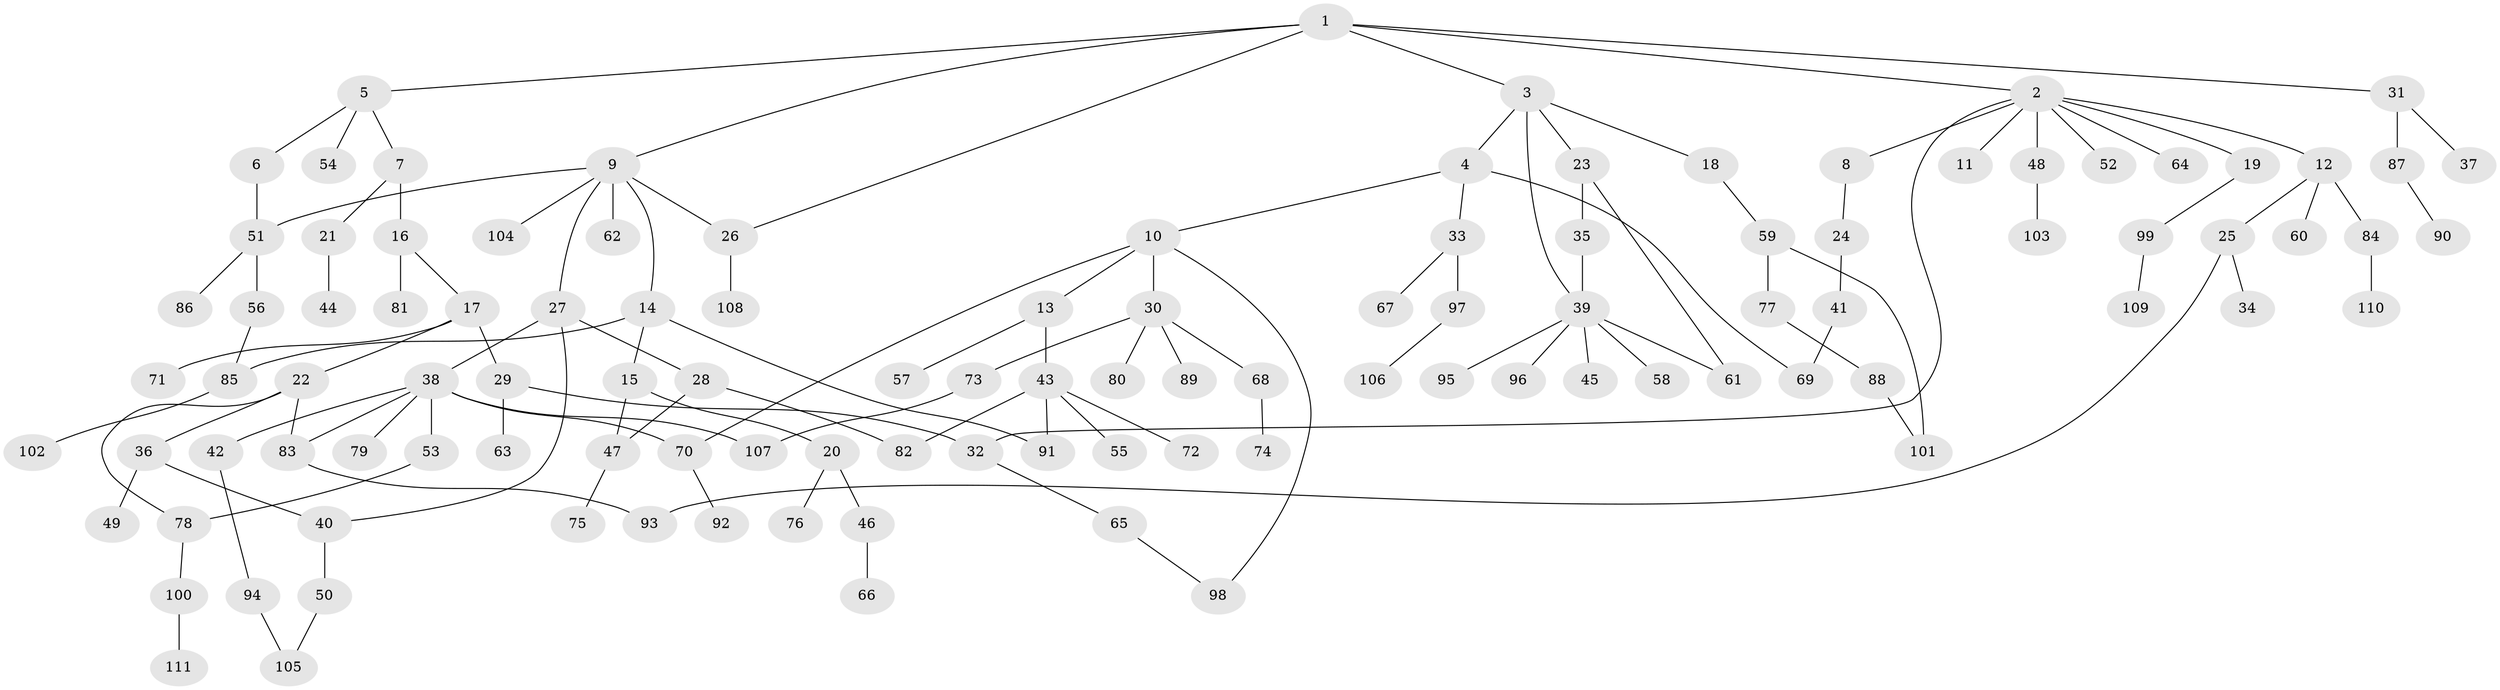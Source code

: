 // Generated by graph-tools (version 1.1) at 2025/34/03/09/25 02:34:12]
// undirected, 111 vertices, 129 edges
graph export_dot {
graph [start="1"]
  node [color=gray90,style=filled];
  1;
  2;
  3;
  4;
  5;
  6;
  7;
  8;
  9;
  10;
  11;
  12;
  13;
  14;
  15;
  16;
  17;
  18;
  19;
  20;
  21;
  22;
  23;
  24;
  25;
  26;
  27;
  28;
  29;
  30;
  31;
  32;
  33;
  34;
  35;
  36;
  37;
  38;
  39;
  40;
  41;
  42;
  43;
  44;
  45;
  46;
  47;
  48;
  49;
  50;
  51;
  52;
  53;
  54;
  55;
  56;
  57;
  58;
  59;
  60;
  61;
  62;
  63;
  64;
  65;
  66;
  67;
  68;
  69;
  70;
  71;
  72;
  73;
  74;
  75;
  76;
  77;
  78;
  79;
  80;
  81;
  82;
  83;
  84;
  85;
  86;
  87;
  88;
  89;
  90;
  91;
  92;
  93;
  94;
  95;
  96;
  97;
  98;
  99;
  100;
  101;
  102;
  103;
  104;
  105;
  106;
  107;
  108;
  109;
  110;
  111;
  1 -- 2;
  1 -- 3;
  1 -- 5;
  1 -- 9;
  1 -- 31;
  1 -- 26;
  2 -- 8;
  2 -- 11;
  2 -- 12;
  2 -- 19;
  2 -- 32;
  2 -- 48;
  2 -- 52;
  2 -- 64;
  3 -- 4;
  3 -- 18;
  3 -- 23;
  3 -- 39;
  4 -- 10;
  4 -- 33;
  4 -- 69;
  5 -- 6;
  5 -- 7;
  5 -- 54;
  6 -- 51;
  7 -- 16;
  7 -- 21;
  8 -- 24;
  9 -- 14;
  9 -- 26;
  9 -- 27;
  9 -- 62;
  9 -- 104;
  9 -- 51;
  10 -- 13;
  10 -- 30;
  10 -- 98;
  10 -- 70;
  12 -- 25;
  12 -- 60;
  12 -- 84;
  13 -- 43;
  13 -- 57;
  14 -- 15;
  14 -- 85;
  14 -- 91;
  15 -- 20;
  15 -- 47;
  16 -- 17;
  16 -- 81;
  17 -- 22;
  17 -- 29;
  17 -- 71;
  18 -- 59;
  19 -- 99;
  20 -- 46;
  20 -- 76;
  21 -- 44;
  22 -- 36;
  22 -- 83;
  22 -- 78;
  23 -- 35;
  23 -- 61;
  24 -- 41;
  25 -- 34;
  25 -- 93;
  26 -- 108;
  27 -- 28;
  27 -- 38;
  27 -- 40;
  28 -- 82;
  28 -- 47;
  29 -- 63;
  29 -- 32;
  30 -- 68;
  30 -- 73;
  30 -- 80;
  30 -- 89;
  31 -- 37;
  31 -- 87;
  32 -- 65;
  33 -- 67;
  33 -- 97;
  35 -- 39;
  36 -- 40;
  36 -- 49;
  38 -- 42;
  38 -- 53;
  38 -- 70;
  38 -- 79;
  38 -- 107;
  38 -- 83;
  39 -- 45;
  39 -- 58;
  39 -- 61;
  39 -- 95;
  39 -- 96;
  40 -- 50;
  41 -- 69;
  42 -- 94;
  43 -- 55;
  43 -- 72;
  43 -- 82;
  43 -- 91;
  46 -- 66;
  47 -- 75;
  48 -- 103;
  50 -- 105;
  51 -- 56;
  51 -- 86;
  53 -- 78;
  56 -- 85;
  59 -- 77;
  59 -- 101;
  65 -- 98;
  68 -- 74;
  70 -- 92;
  73 -- 107;
  77 -- 88;
  78 -- 100;
  83 -- 93;
  84 -- 110;
  85 -- 102;
  87 -- 90;
  88 -- 101;
  94 -- 105;
  97 -- 106;
  99 -- 109;
  100 -- 111;
}
